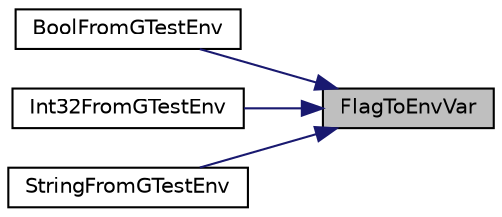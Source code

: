 digraph "FlagToEnvVar"
{
 // INTERACTIVE_SVG=YES
 // LATEX_PDF_SIZE
  bgcolor="transparent";
  edge [fontname="Helvetica",fontsize="10",labelfontname="Helvetica",labelfontsize="10"];
  node [fontname="Helvetica",fontsize="10",shape=record];
  rankdir="RL";
  Node1 [label="FlagToEnvVar",height=0.2,width=0.4,color="black", fillcolor="grey75", style="filled", fontcolor="black",tooltip=" "];
  Node1 -> Node2 [dir="back",color="midnightblue",fontsize="10",style="solid",fontname="Helvetica"];
  Node2 [label="BoolFromGTestEnv",height=0.2,width=0.4,color="black",URL="$d0/da7/namespacetesting_1_1internal_af17bf74326e1076c47455ef2618c1a1a.html#af17bf74326e1076c47455ef2618c1a1a",tooltip=" "];
  Node1 -> Node3 [dir="back",color="midnightblue",fontsize="10",style="solid",fontname="Helvetica"];
  Node3 [label="Int32FromGTestEnv",height=0.2,width=0.4,color="black",URL="$d0/da7/namespacetesting_1_1internal_ae2d19821e0bf27e57b2eafe843401e69.html#ae2d19821e0bf27e57b2eafe843401e69",tooltip=" "];
  Node1 -> Node4 [dir="back",color="midnightblue",fontsize="10",style="solid",fontname="Helvetica"];
  Node4 [label="StringFromGTestEnv",height=0.2,width=0.4,color="black",URL="$d0/da7/namespacetesting_1_1internal_a521e624413f88ad92ebfc23ea89c3f1b.html#a521e624413f88ad92ebfc23ea89c3f1b",tooltip=" "];
}
